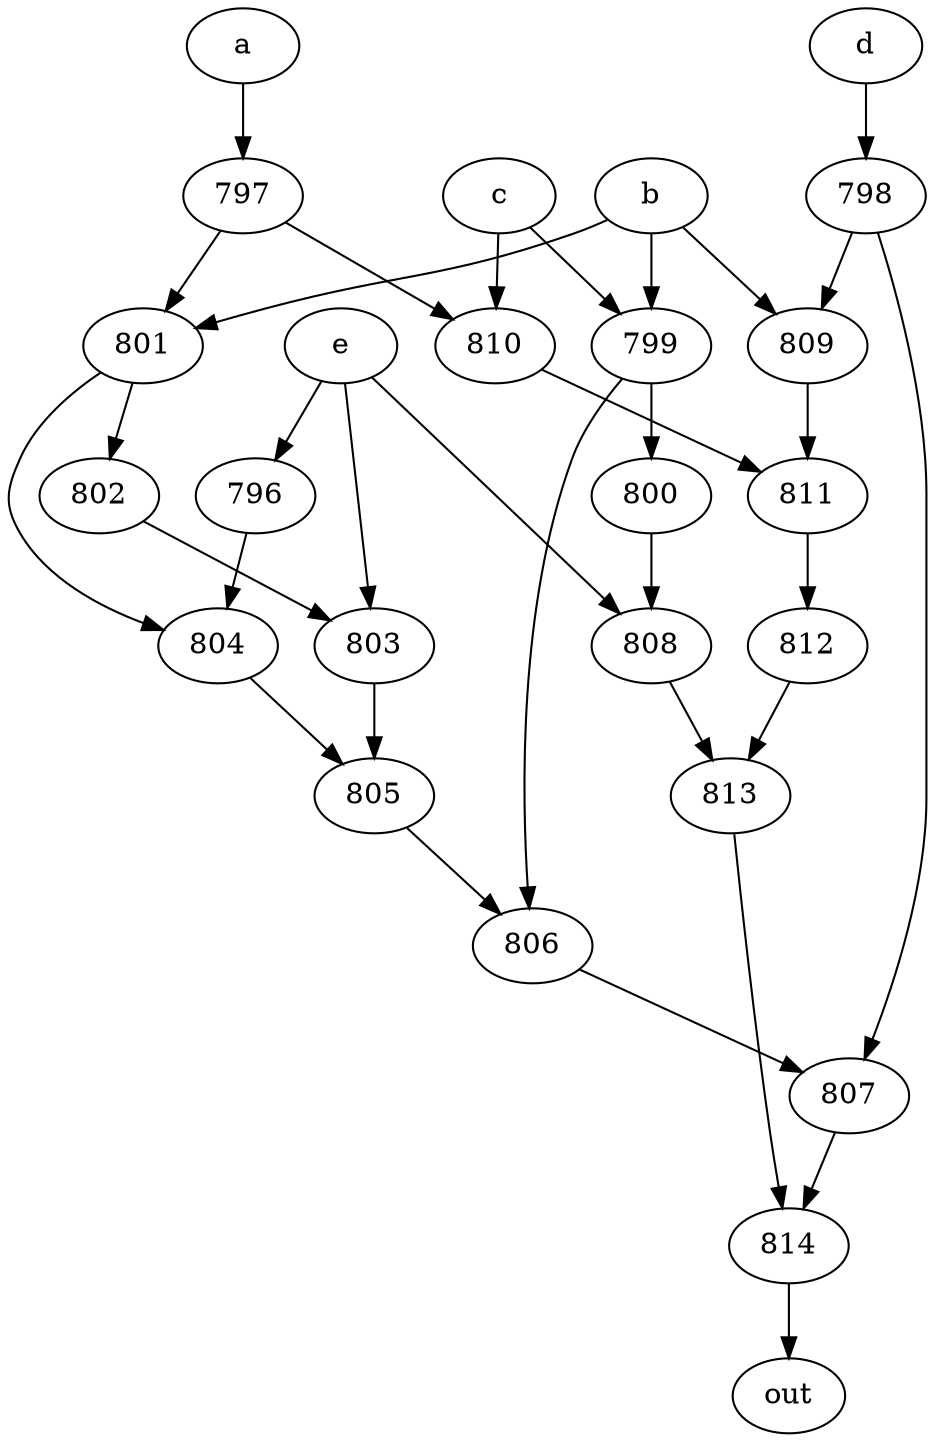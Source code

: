 strict digraph "" {
	814 -> out;
	a -> 797;
	797 -> 801;
	797 -> 810;
	801 -> 802;
	801 -> 804;
	810 -> 811;
	b -> 801;
	b -> 799;
	b -> 809;
	799 -> 800;
	799 -> 806;
	809 -> 811;
	800 -> 808;
	806 -> 807;
	802 -> 803;
	804 -> 805;
	811 -> 812;
	c -> 810;
	c -> 799;
	d -> 798;
	798 -> 809;
	798 -> 807;
	807 -> 814;
	e -> 796;
	e -> 803;
	e -> 808;
	796 -> 804;
	803 -> 805;
	808 -> 813;
	805 -> 806;
	813 -> 814;
	812 -> 813;
}
